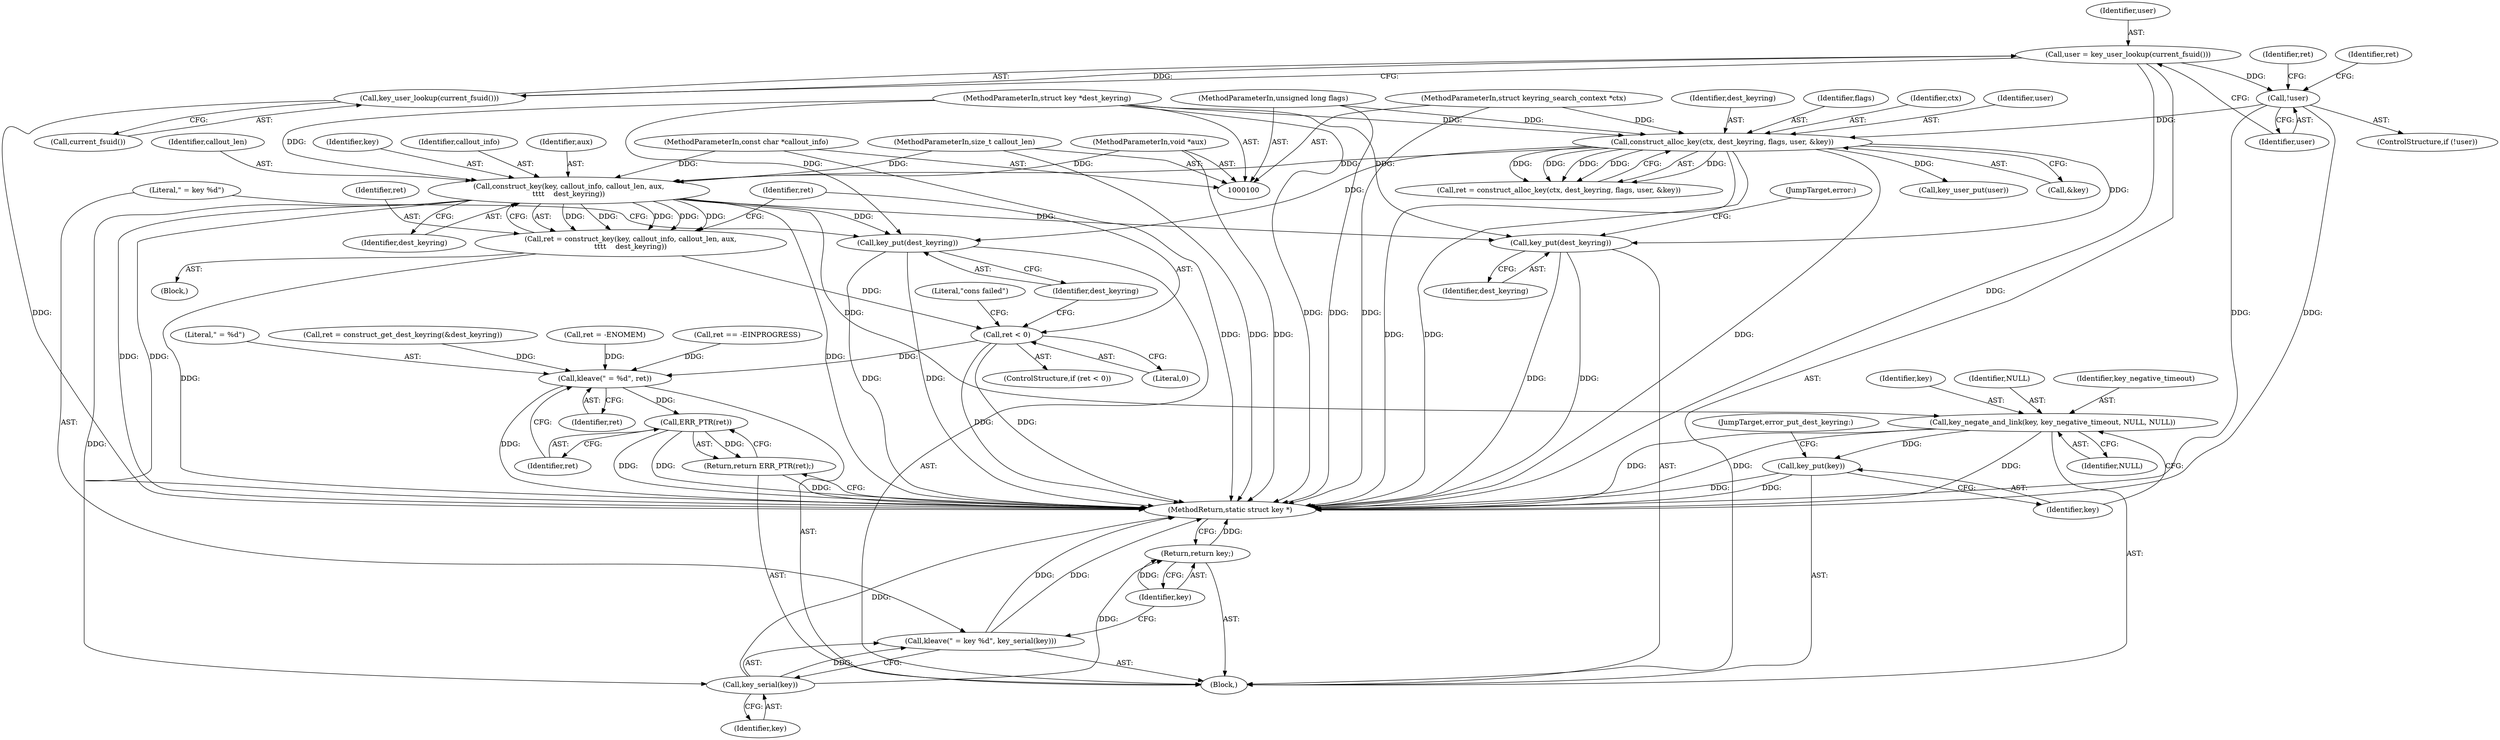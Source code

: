 digraph "0_linux_4dca6ea1d9432052afb06baf2e3ae78188a4410b_0@pointer" {
"1000165" [label="(Call,construct_key(key, callout_info, callout_len, aux,\n\t\t\t\t    dest_keyring))"];
"1000102" [label="(MethodParameterIn,const char *callout_info)"];
"1000103" [label="(MethodParameterIn,size_t callout_len)"];
"1000104" [label="(MethodParameterIn,void *aux)"];
"1000149" [label="(Call,construct_alloc_key(ctx, dest_keyring, flags, user, &key))"];
"1000101" [label="(MethodParameterIn,struct keyring_search_context *ctx)"];
"1000105" [label="(MethodParameterIn,struct key *dest_keyring)"];
"1000106" [label="(MethodParameterIn,unsigned long flags)"];
"1000139" [label="(Call,!user)"];
"1000134" [label="(Call,user = key_user_lookup(current_fsuid()))"];
"1000136" [label="(Call,key_user_lookup(current_fsuid()))"];
"1000163" [label="(Call,ret = construct_key(key, callout_info, callout_len, aux,\n\t\t\t\t    dest_keyring))"];
"1000172" [label="(Call,ret < 0)"];
"1000212" [label="(Call,kleave(\" = %d\", ret))"];
"1000216" [label="(Call,ERR_PTR(ret))"];
"1000215" [label="(Return,return ERR_PTR(ret);)"];
"1000192" [label="(Call,key_put(dest_keyring))"];
"1000196" [label="(Call,key_serial(key))"];
"1000194" [label="(Call,kleave(\" = key %d\", key_serial(key)))"];
"1000198" [label="(Return,return key;)"];
"1000201" [label="(Call,key_negate_and_link(key, key_negative_timeout, NULL, NULL))"];
"1000206" [label="(Call,key_put(key))"];
"1000209" [label="(Call,key_put(dest_keyring))"];
"1000170" [label="(Identifier,dest_keyring)"];
"1000107" [label="(Block,)"];
"1000136" [label="(Call,key_user_lookup(current_fsuid()))"];
"1000192" [label="(Call,key_put(dest_keyring))"];
"1000151" [label="(Identifier,dest_keyring)"];
"1000197" [label="(Identifier,key)"];
"1000174" [label="(Literal,0)"];
"1000212" [label="(Call,kleave(\" = %d\", ret))"];
"1000148" [label="(Identifier,ret)"];
"1000193" [label="(Identifier,dest_keyring)"];
"1000126" [label="(Call,ret = construct_get_dest_keyring(&dest_keyring))"];
"1000205" [label="(Identifier,NULL)"];
"1000199" [label="(Identifier,key)"];
"1000138" [label="(ControlStructure,if (!user))"];
"1000218" [label="(MethodReturn,static struct key *)"];
"1000101" [label="(MethodParameterIn,struct keyring_search_context *ctx)"];
"1000142" [label="(Call,ret = -ENOMEM)"];
"1000194" [label="(Call,kleave(\" = key %d\", key_serial(key)))"];
"1000105" [label="(MethodParameterIn,struct key *dest_keyring)"];
"1000214" [label="(Identifier,ret)"];
"1000207" [label="(Identifier,key)"];
"1000169" [label="(Identifier,aux)"];
"1000181" [label="(Call,ret == -EINPROGRESS)"];
"1000208" [label="(JumpTarget,error_put_dest_keyring:)"];
"1000102" [label="(MethodParameterIn,const char *callout_info)"];
"1000196" [label="(Call,key_serial(key))"];
"1000152" [label="(Identifier,flags)"];
"1000137" [label="(Call,current_fsuid())"];
"1000206" [label="(Call,key_put(key))"];
"1000134" [label="(Call,user = key_user_lookup(current_fsuid()))"];
"1000166" [label="(Identifier,key)"];
"1000168" [label="(Identifier,callout_len)"];
"1000162" [label="(Block,)"];
"1000140" [label="(Identifier,user)"];
"1000202" [label="(Identifier,key)"];
"1000135" [label="(Identifier,user)"];
"1000217" [label="(Identifier,ret)"];
"1000204" [label="(Identifier,NULL)"];
"1000172" [label="(Call,ret < 0)"];
"1000203" [label="(Identifier,key_negative_timeout)"];
"1000210" [label="(Identifier,dest_keyring)"];
"1000165" [label="(Call,construct_key(key, callout_info, callout_len, aux,\n\t\t\t\t    dest_keyring))"];
"1000215" [label="(Return,return ERR_PTR(ret);)"];
"1000195" [label="(Literal,\" = key %d\")"];
"1000104" [label="(MethodParameterIn,void *aux)"];
"1000211" [label="(JumpTarget,error:)"];
"1000164" [label="(Identifier,ret)"];
"1000171" [label="(ControlStructure,if (ret < 0))"];
"1000173" [label="(Identifier,ret)"];
"1000163" [label="(Call,ret = construct_key(key, callout_info, callout_len, aux,\n\t\t\t\t    dest_keyring))"];
"1000143" [label="(Identifier,ret)"];
"1000150" [label="(Identifier,ctx)"];
"1000139" [label="(Call,!user)"];
"1000106" [label="(MethodParameterIn,unsigned long flags)"];
"1000156" [label="(Call,key_user_put(user))"];
"1000201" [label="(Call,key_negate_and_link(key, key_negative_timeout, NULL, NULL))"];
"1000167" [label="(Identifier,callout_info)"];
"1000198" [label="(Return,return key;)"];
"1000147" [label="(Call,ret = construct_alloc_key(ctx, dest_keyring, flags, user, &key))"];
"1000177" [label="(Literal,\"cons failed\")"];
"1000103" [label="(MethodParameterIn,size_t callout_len)"];
"1000153" [label="(Identifier,user)"];
"1000149" [label="(Call,construct_alloc_key(ctx, dest_keyring, flags, user, &key))"];
"1000216" [label="(Call,ERR_PTR(ret))"];
"1000213" [label="(Literal,\" = %d\")"];
"1000154" [label="(Call,&key)"];
"1000209" [label="(Call,key_put(dest_keyring))"];
"1000165" -> "1000163"  [label="AST: "];
"1000165" -> "1000170"  [label="CFG: "];
"1000166" -> "1000165"  [label="AST: "];
"1000167" -> "1000165"  [label="AST: "];
"1000168" -> "1000165"  [label="AST: "];
"1000169" -> "1000165"  [label="AST: "];
"1000170" -> "1000165"  [label="AST: "];
"1000163" -> "1000165"  [label="CFG: "];
"1000165" -> "1000218"  [label="DDG: "];
"1000165" -> "1000218"  [label="DDG: "];
"1000165" -> "1000218"  [label="DDG: "];
"1000165" -> "1000163"  [label="DDG: "];
"1000165" -> "1000163"  [label="DDG: "];
"1000165" -> "1000163"  [label="DDG: "];
"1000165" -> "1000163"  [label="DDG: "];
"1000165" -> "1000163"  [label="DDG: "];
"1000102" -> "1000165"  [label="DDG: "];
"1000103" -> "1000165"  [label="DDG: "];
"1000104" -> "1000165"  [label="DDG: "];
"1000149" -> "1000165"  [label="DDG: "];
"1000105" -> "1000165"  [label="DDG: "];
"1000165" -> "1000192"  [label="DDG: "];
"1000165" -> "1000196"  [label="DDG: "];
"1000165" -> "1000201"  [label="DDG: "];
"1000165" -> "1000209"  [label="DDG: "];
"1000102" -> "1000100"  [label="AST: "];
"1000102" -> "1000218"  [label="DDG: "];
"1000103" -> "1000100"  [label="AST: "];
"1000103" -> "1000218"  [label="DDG: "];
"1000104" -> "1000100"  [label="AST: "];
"1000104" -> "1000218"  [label="DDG: "];
"1000149" -> "1000147"  [label="AST: "];
"1000149" -> "1000154"  [label="CFG: "];
"1000150" -> "1000149"  [label="AST: "];
"1000151" -> "1000149"  [label="AST: "];
"1000152" -> "1000149"  [label="AST: "];
"1000153" -> "1000149"  [label="AST: "];
"1000154" -> "1000149"  [label="AST: "];
"1000147" -> "1000149"  [label="CFG: "];
"1000149" -> "1000218"  [label="DDG: "];
"1000149" -> "1000218"  [label="DDG: "];
"1000149" -> "1000218"  [label="DDG: "];
"1000149" -> "1000147"  [label="DDG: "];
"1000149" -> "1000147"  [label="DDG: "];
"1000149" -> "1000147"  [label="DDG: "];
"1000149" -> "1000147"  [label="DDG: "];
"1000149" -> "1000147"  [label="DDG: "];
"1000101" -> "1000149"  [label="DDG: "];
"1000105" -> "1000149"  [label="DDG: "];
"1000106" -> "1000149"  [label="DDG: "];
"1000139" -> "1000149"  [label="DDG: "];
"1000149" -> "1000156"  [label="DDG: "];
"1000149" -> "1000192"  [label="DDG: "];
"1000149" -> "1000209"  [label="DDG: "];
"1000101" -> "1000100"  [label="AST: "];
"1000101" -> "1000218"  [label="DDG: "];
"1000105" -> "1000100"  [label="AST: "];
"1000105" -> "1000218"  [label="DDG: "];
"1000105" -> "1000192"  [label="DDG: "];
"1000105" -> "1000209"  [label="DDG: "];
"1000106" -> "1000100"  [label="AST: "];
"1000106" -> "1000218"  [label="DDG: "];
"1000139" -> "1000138"  [label="AST: "];
"1000139" -> "1000140"  [label="CFG: "];
"1000140" -> "1000139"  [label="AST: "];
"1000143" -> "1000139"  [label="CFG: "];
"1000148" -> "1000139"  [label="CFG: "];
"1000139" -> "1000218"  [label="DDG: "];
"1000139" -> "1000218"  [label="DDG: "];
"1000134" -> "1000139"  [label="DDG: "];
"1000134" -> "1000107"  [label="AST: "];
"1000134" -> "1000136"  [label="CFG: "];
"1000135" -> "1000134"  [label="AST: "];
"1000136" -> "1000134"  [label="AST: "];
"1000140" -> "1000134"  [label="CFG: "];
"1000134" -> "1000218"  [label="DDG: "];
"1000136" -> "1000134"  [label="DDG: "];
"1000136" -> "1000137"  [label="CFG: "];
"1000137" -> "1000136"  [label="AST: "];
"1000136" -> "1000218"  [label="DDG: "];
"1000163" -> "1000162"  [label="AST: "];
"1000164" -> "1000163"  [label="AST: "];
"1000173" -> "1000163"  [label="CFG: "];
"1000163" -> "1000218"  [label="DDG: "];
"1000163" -> "1000172"  [label="DDG: "];
"1000172" -> "1000171"  [label="AST: "];
"1000172" -> "1000174"  [label="CFG: "];
"1000173" -> "1000172"  [label="AST: "];
"1000174" -> "1000172"  [label="AST: "];
"1000177" -> "1000172"  [label="CFG: "];
"1000193" -> "1000172"  [label="CFG: "];
"1000172" -> "1000218"  [label="DDG: "];
"1000172" -> "1000218"  [label="DDG: "];
"1000172" -> "1000212"  [label="DDG: "];
"1000212" -> "1000107"  [label="AST: "];
"1000212" -> "1000214"  [label="CFG: "];
"1000213" -> "1000212"  [label="AST: "];
"1000214" -> "1000212"  [label="AST: "];
"1000217" -> "1000212"  [label="CFG: "];
"1000212" -> "1000218"  [label="DDG: "];
"1000181" -> "1000212"  [label="DDG: "];
"1000126" -> "1000212"  [label="DDG: "];
"1000142" -> "1000212"  [label="DDG: "];
"1000212" -> "1000216"  [label="DDG: "];
"1000216" -> "1000215"  [label="AST: "];
"1000216" -> "1000217"  [label="CFG: "];
"1000217" -> "1000216"  [label="AST: "];
"1000215" -> "1000216"  [label="CFG: "];
"1000216" -> "1000218"  [label="DDG: "];
"1000216" -> "1000218"  [label="DDG: "];
"1000216" -> "1000215"  [label="DDG: "];
"1000215" -> "1000107"  [label="AST: "];
"1000218" -> "1000215"  [label="CFG: "];
"1000215" -> "1000218"  [label="DDG: "];
"1000192" -> "1000107"  [label="AST: "];
"1000192" -> "1000193"  [label="CFG: "];
"1000193" -> "1000192"  [label="AST: "];
"1000195" -> "1000192"  [label="CFG: "];
"1000192" -> "1000218"  [label="DDG: "];
"1000192" -> "1000218"  [label="DDG: "];
"1000196" -> "1000194"  [label="AST: "];
"1000196" -> "1000197"  [label="CFG: "];
"1000197" -> "1000196"  [label="AST: "];
"1000194" -> "1000196"  [label="CFG: "];
"1000196" -> "1000218"  [label="DDG: "];
"1000196" -> "1000194"  [label="DDG: "];
"1000196" -> "1000198"  [label="DDG: "];
"1000194" -> "1000107"  [label="AST: "];
"1000195" -> "1000194"  [label="AST: "];
"1000199" -> "1000194"  [label="CFG: "];
"1000194" -> "1000218"  [label="DDG: "];
"1000194" -> "1000218"  [label="DDG: "];
"1000198" -> "1000107"  [label="AST: "];
"1000198" -> "1000199"  [label="CFG: "];
"1000199" -> "1000198"  [label="AST: "];
"1000218" -> "1000198"  [label="CFG: "];
"1000198" -> "1000218"  [label="DDG: "];
"1000199" -> "1000198"  [label="DDG: "];
"1000201" -> "1000107"  [label="AST: "];
"1000201" -> "1000205"  [label="CFG: "];
"1000202" -> "1000201"  [label="AST: "];
"1000203" -> "1000201"  [label="AST: "];
"1000204" -> "1000201"  [label="AST: "];
"1000205" -> "1000201"  [label="AST: "];
"1000207" -> "1000201"  [label="CFG: "];
"1000201" -> "1000218"  [label="DDG: "];
"1000201" -> "1000218"  [label="DDG: "];
"1000201" -> "1000218"  [label="DDG: "];
"1000201" -> "1000206"  [label="DDG: "];
"1000206" -> "1000107"  [label="AST: "];
"1000206" -> "1000207"  [label="CFG: "];
"1000207" -> "1000206"  [label="AST: "];
"1000208" -> "1000206"  [label="CFG: "];
"1000206" -> "1000218"  [label="DDG: "];
"1000206" -> "1000218"  [label="DDG: "];
"1000209" -> "1000107"  [label="AST: "];
"1000209" -> "1000210"  [label="CFG: "];
"1000210" -> "1000209"  [label="AST: "];
"1000211" -> "1000209"  [label="CFG: "];
"1000209" -> "1000218"  [label="DDG: "];
"1000209" -> "1000218"  [label="DDG: "];
}
